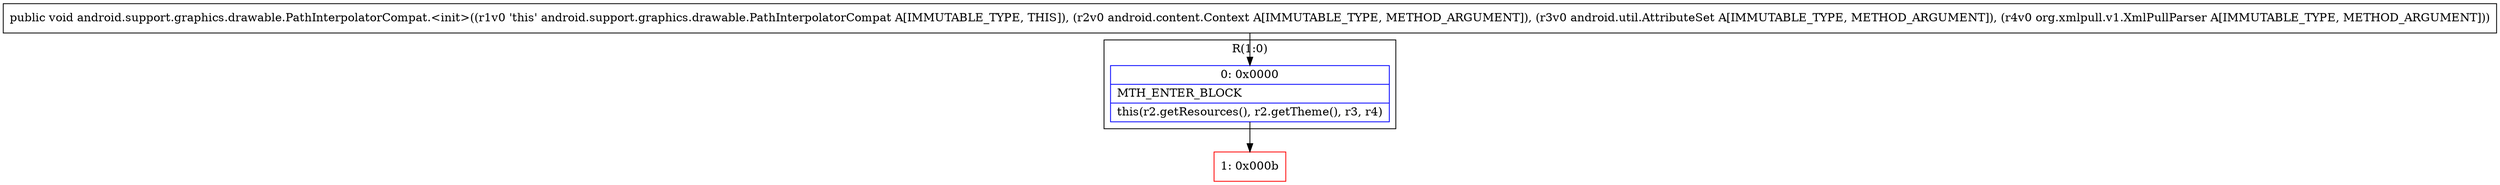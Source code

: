 digraph "CFG forandroid.support.graphics.drawable.PathInterpolatorCompat.\<init\>(Landroid\/content\/Context;Landroid\/util\/AttributeSet;Lorg\/xmlpull\/v1\/XmlPullParser;)V" {
subgraph cluster_Region_27541326 {
label = "R(1:0)";
node [shape=record,color=blue];
Node_0 [shape=record,label="{0\:\ 0x0000|MTH_ENTER_BLOCK\l|this(r2.getResources(), r2.getTheme(), r3, r4)\l}"];
}
Node_1 [shape=record,color=red,label="{1\:\ 0x000b}"];
MethodNode[shape=record,label="{public void android.support.graphics.drawable.PathInterpolatorCompat.\<init\>((r1v0 'this' android.support.graphics.drawable.PathInterpolatorCompat A[IMMUTABLE_TYPE, THIS]), (r2v0 android.content.Context A[IMMUTABLE_TYPE, METHOD_ARGUMENT]), (r3v0 android.util.AttributeSet A[IMMUTABLE_TYPE, METHOD_ARGUMENT]), (r4v0 org.xmlpull.v1.XmlPullParser A[IMMUTABLE_TYPE, METHOD_ARGUMENT])) }"];
MethodNode -> Node_0;
Node_0 -> Node_1;
}

